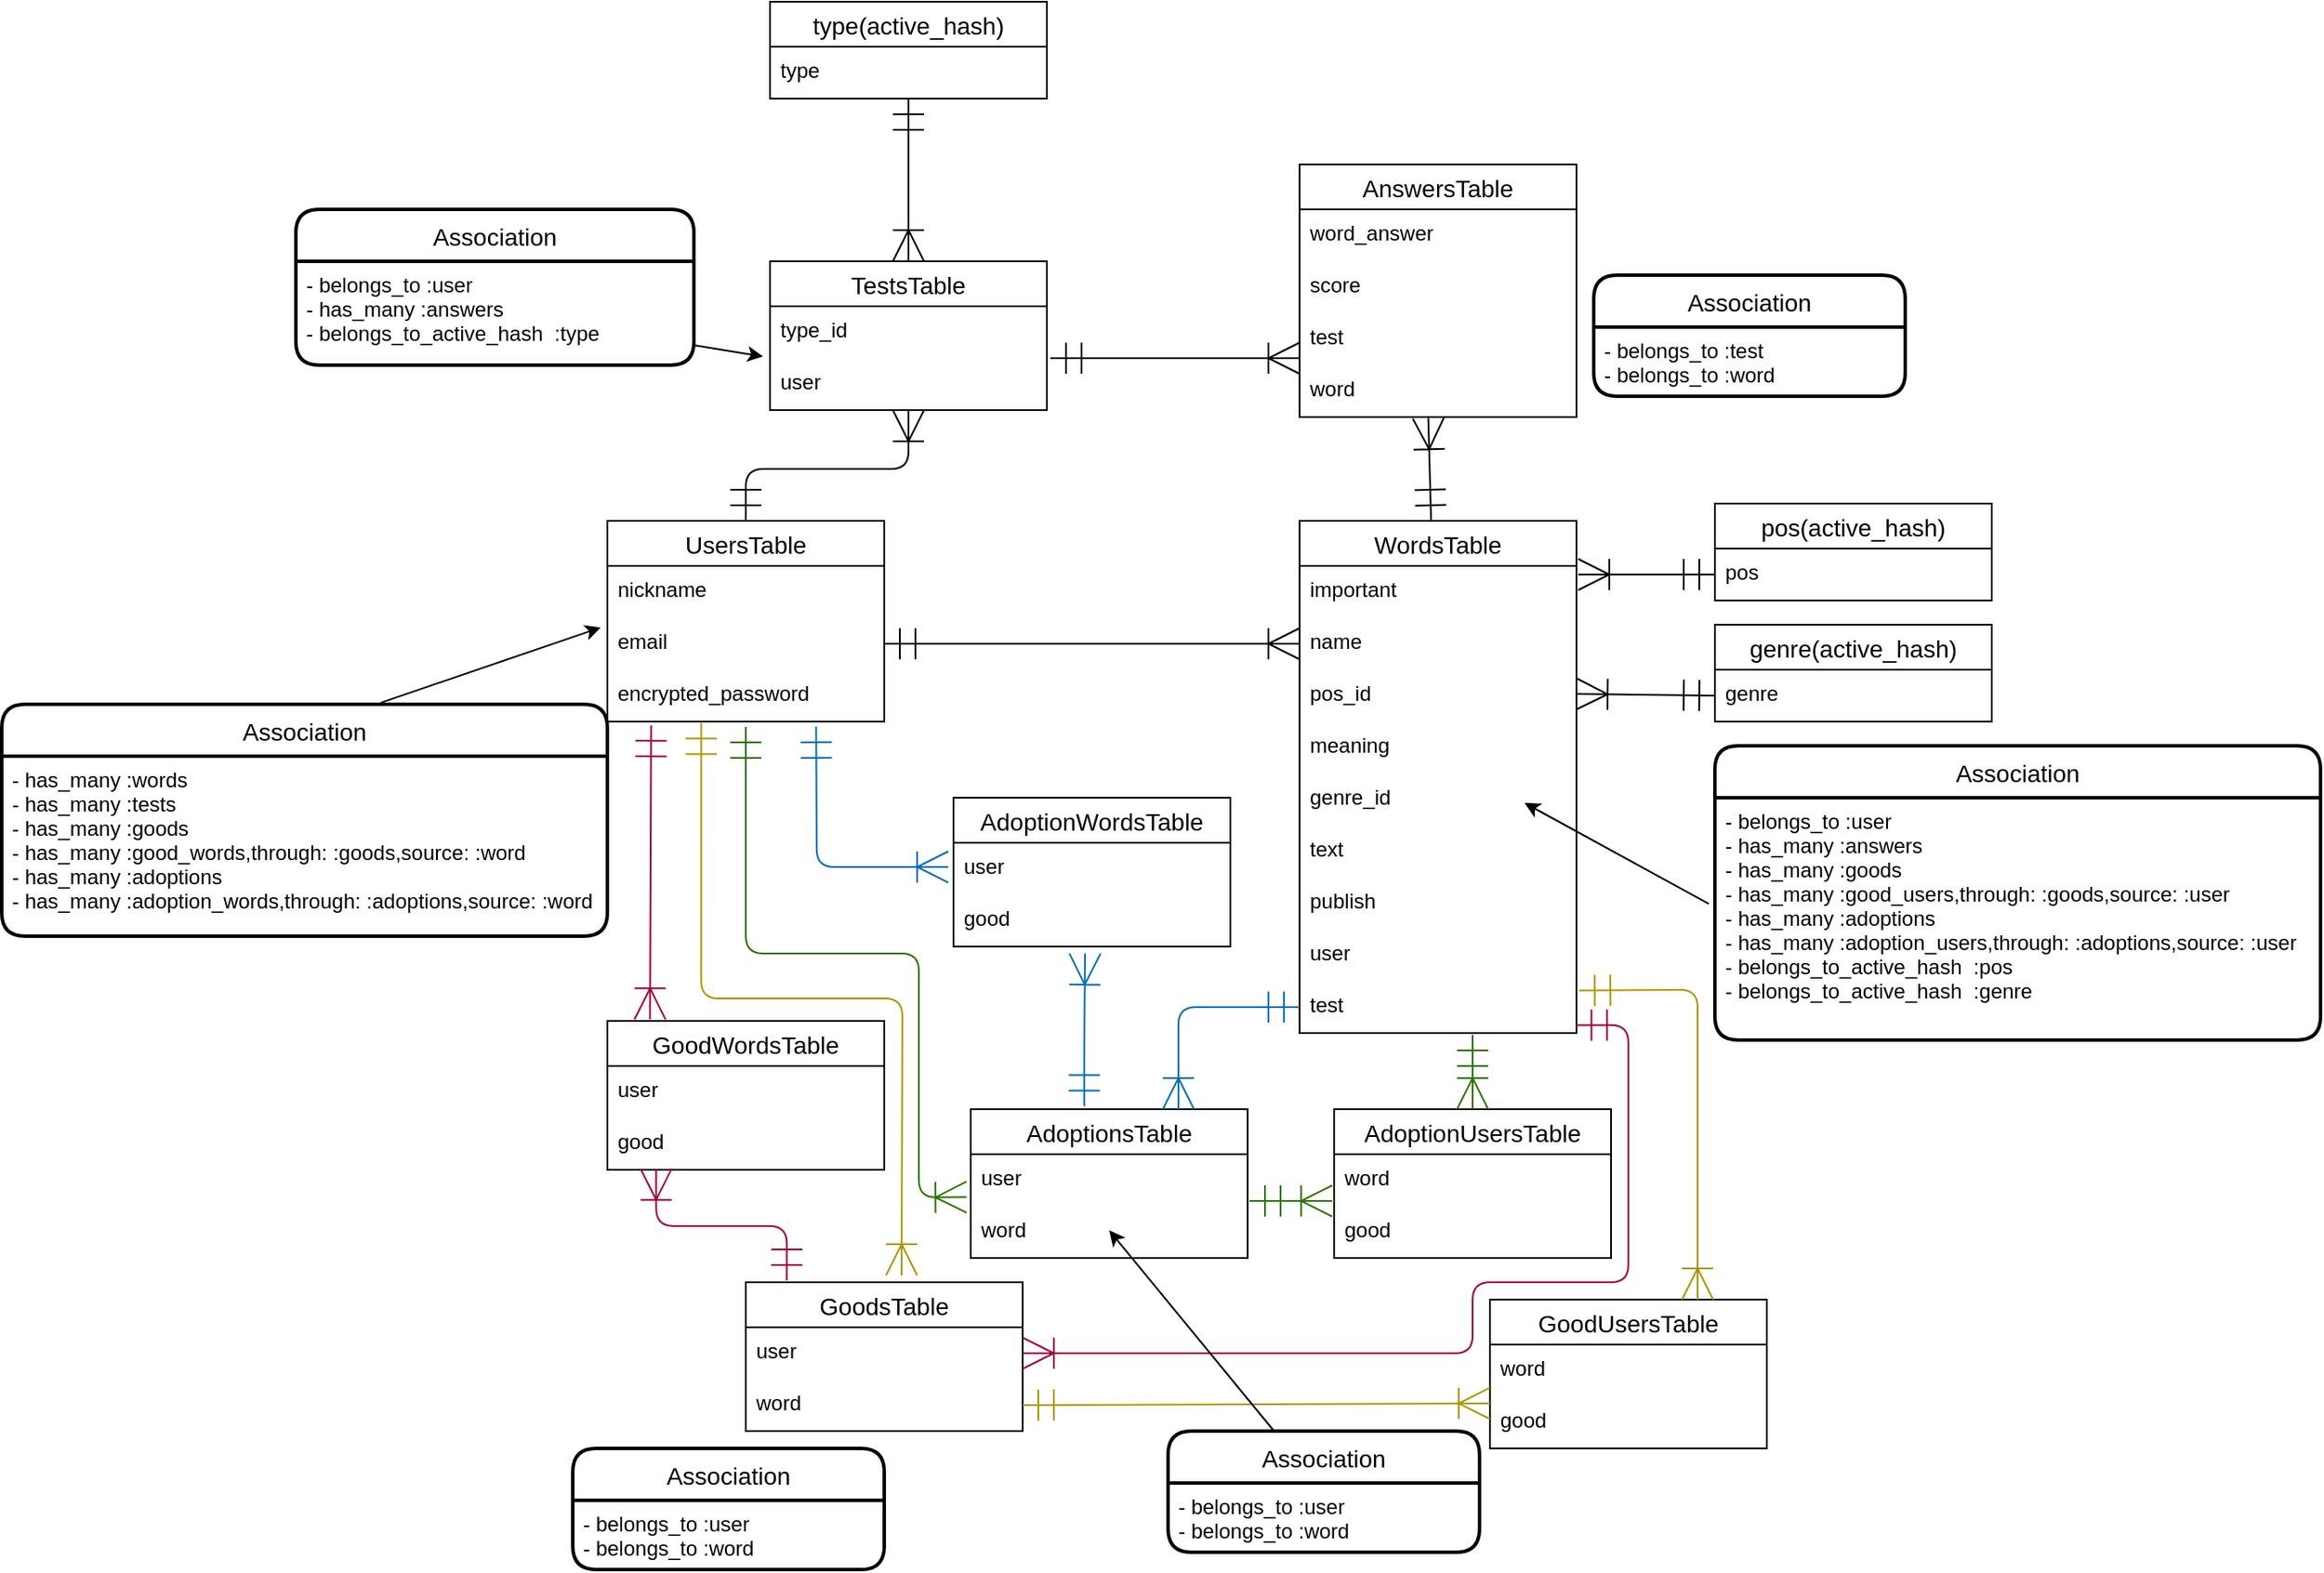 <mxfile>
    <diagram id="oTgvewbKhOO6vjfjppx2" name="ページ1">
        <mxGraphModel dx="925" dy="550" grid="1" gridSize="10" guides="1" tooltips="1" connect="1" arrows="1" fold="1" page="1" pageScale="1" pageWidth="827" pageHeight="1169" math="0" shadow="0">
            <root>
                <mxCell id="0"/>
                <mxCell id="1" parent="0"/>
                <mxCell id="2" value="UsersTable" style="swimlane;fontStyle=0;childLayout=stackLayout;horizontal=1;startSize=26;horizontalStack=0;resizeParent=1;resizeParentMax=0;resizeLast=0;collapsible=1;marginBottom=0;align=center;fontSize=14;" parent="1" vertex="1">
                    <mxGeometry x="470" y="350" width="160" height="116" as="geometry"/>
                </mxCell>
                <mxCell id="3" value="nickname" style="text;strokeColor=none;fillColor=none;spacingLeft=4;spacingRight=4;overflow=hidden;rotatable=0;points=[[0,0.5],[1,0.5]];portConstraint=eastwest;fontSize=12;" parent="2" vertex="1">
                    <mxGeometry y="26" width="160" height="30" as="geometry"/>
                </mxCell>
                <mxCell id="4" value="email" style="text;strokeColor=none;fillColor=none;spacingLeft=4;spacingRight=4;overflow=hidden;rotatable=0;points=[[0,0.5],[1,0.5]];portConstraint=eastwest;fontSize=12;" parent="2" vertex="1">
                    <mxGeometry y="56" width="160" height="30" as="geometry"/>
                </mxCell>
                <mxCell id="5" value="encrypted_password" style="text;strokeColor=none;fillColor=none;spacingLeft=4;spacingRight=4;overflow=hidden;rotatable=0;points=[[0,0.5],[1,0.5]];portConstraint=eastwest;fontSize=12;" parent="2" vertex="1">
                    <mxGeometry y="86" width="160" height="30" as="geometry"/>
                </mxCell>
                <mxCell id="6" value="GoodsTable" style="swimlane;fontStyle=0;childLayout=stackLayout;horizontal=1;startSize=26;horizontalStack=0;resizeParent=1;resizeParentMax=0;resizeLast=0;collapsible=1;marginBottom=0;align=center;fontSize=14;" parent="1" vertex="1">
                    <mxGeometry x="550" y="790" width="160" height="86" as="geometry"/>
                </mxCell>
                <mxCell id="7" value="user" style="text;strokeColor=none;fillColor=none;spacingLeft=4;spacingRight=4;overflow=hidden;rotatable=0;points=[[0,0.5],[1,0.5]];portConstraint=eastwest;fontSize=12;" parent="6" vertex="1">
                    <mxGeometry y="26" width="160" height="30" as="geometry"/>
                </mxCell>
                <mxCell id="8" value="word" style="text;strokeColor=none;fillColor=none;spacingLeft=4;spacingRight=4;overflow=hidden;rotatable=0;points=[[0,0.5],[1,0.5]];portConstraint=eastwest;fontSize=12;" parent="6" vertex="1">
                    <mxGeometry y="56" width="160" height="30" as="geometry"/>
                </mxCell>
                <mxCell id="10" value="WordsTable" style="swimlane;fontStyle=0;childLayout=stackLayout;horizontal=1;startSize=26;horizontalStack=0;resizeParent=1;resizeParentMax=0;resizeLast=0;collapsible=1;marginBottom=0;align=center;fontSize=14;" parent="1" vertex="1">
                    <mxGeometry x="870" y="350" width="160" height="296" as="geometry"/>
                </mxCell>
                <mxCell id="15" value="important" style="text;strokeColor=none;fillColor=none;spacingLeft=4;spacingRight=4;overflow=hidden;rotatable=0;points=[[0,0.5],[1,0.5]];portConstraint=eastwest;fontSize=12;" parent="10" vertex="1">
                    <mxGeometry y="26" width="160" height="30" as="geometry"/>
                </mxCell>
                <mxCell id="11" value="name" style="text;strokeColor=none;fillColor=none;spacingLeft=4;spacingRight=4;overflow=hidden;rotatable=0;points=[[0,0.5],[1,0.5]];portConstraint=eastwest;fontSize=12;" parent="10" vertex="1">
                    <mxGeometry y="56" width="160" height="30" as="geometry"/>
                </mxCell>
                <mxCell id="16" value="pos_id" style="text;strokeColor=none;fillColor=none;spacingLeft=4;spacingRight=4;overflow=hidden;rotatable=0;points=[[0,0.5],[1,0.5]];portConstraint=eastwest;fontSize=12;" parent="10" vertex="1">
                    <mxGeometry y="86" width="160" height="30" as="geometry"/>
                </mxCell>
                <mxCell id="12" value="meaning" style="text;strokeColor=none;fillColor=none;spacingLeft=4;spacingRight=4;overflow=hidden;rotatable=0;points=[[0,0.5],[1,0.5]];portConstraint=eastwest;fontSize=12;" parent="10" vertex="1">
                    <mxGeometry y="116" width="160" height="30" as="geometry"/>
                </mxCell>
                <mxCell id="14" value="genre_id" style="text;strokeColor=none;fillColor=none;spacingLeft=4;spacingRight=4;overflow=hidden;rotatable=0;points=[[0,0.5],[1,0.5]];portConstraint=eastwest;fontSize=12;" parent="10" vertex="1">
                    <mxGeometry y="146" width="160" height="30" as="geometry"/>
                </mxCell>
                <mxCell id="13" value="text" style="text;strokeColor=none;fillColor=none;spacingLeft=4;spacingRight=4;overflow=hidden;rotatable=0;points=[[0,0.5],[1,0.5]];portConstraint=eastwest;fontSize=12;" parent="10" vertex="1">
                    <mxGeometry y="176" width="160" height="30" as="geometry"/>
                </mxCell>
                <mxCell id="103" value="" style="endArrow=classic;html=1;exitX=-0.01;exitY=0.438;exitDx=0;exitDy=0;exitPerimeter=0;" parent="10" source="61" edge="1">
                    <mxGeometry width="50" height="50" relative="1" as="geometry">
                        <mxPoint x="230" y="220" as="sourcePoint"/>
                        <mxPoint x="130" y="163" as="targetPoint"/>
                    </mxGeometry>
                </mxCell>
                <mxCell id="17" value="publish" style="text;strokeColor=none;fillColor=none;spacingLeft=4;spacingRight=4;overflow=hidden;rotatable=0;points=[[0,0.5],[1,0.5]];portConstraint=eastwest;fontSize=12;" parent="10" vertex="1">
                    <mxGeometry y="206" width="160" height="30" as="geometry"/>
                </mxCell>
                <mxCell id="34" value="user" style="text;strokeColor=none;fillColor=none;spacingLeft=4;spacingRight=4;overflow=hidden;rotatable=0;points=[[0,0.5],[1,0.5]];portConstraint=eastwest;fontSize=12;" parent="10" vertex="1">
                    <mxGeometry y="236" width="160" height="30" as="geometry"/>
                </mxCell>
                <mxCell id="73" value="test" style="text;strokeColor=none;fillColor=none;spacingLeft=4;spacingRight=4;overflow=hidden;rotatable=0;points=[[0,0.5],[1,0.5]];portConstraint=eastwest;fontSize=12;" parent="10" vertex="1">
                    <mxGeometry y="266" width="160" height="30" as="geometry"/>
                </mxCell>
                <mxCell id="18" value="GoodWordsTable" style="swimlane;fontStyle=0;childLayout=stackLayout;horizontal=1;startSize=26;horizontalStack=0;resizeParent=1;resizeParentMax=0;resizeLast=0;collapsible=1;marginBottom=0;align=center;fontSize=14;" parent="1" vertex="1">
                    <mxGeometry x="470" y="639" width="160" height="86" as="geometry"/>
                </mxCell>
                <mxCell id="64" value="user" style="text;strokeColor=none;fillColor=none;spacingLeft=4;spacingRight=4;overflow=hidden;rotatable=0;points=[[0,0.5],[1,0.5]];portConstraint=eastwest;fontSize=12;" parent="18" vertex="1">
                    <mxGeometry y="26" width="160" height="30" as="geometry"/>
                </mxCell>
                <mxCell id="63" value="good" style="text;strokeColor=none;fillColor=none;spacingLeft=4;spacingRight=4;overflow=hidden;rotatable=0;points=[[0,0.5],[1,0.5]];portConstraint=eastwest;fontSize=12;" parent="18" vertex="1">
                    <mxGeometry y="56" width="160" height="30" as="geometry"/>
                </mxCell>
                <mxCell id="21" value="GoodUsersTable" style="swimlane;fontStyle=0;childLayout=stackLayout;horizontal=1;startSize=26;horizontalStack=0;resizeParent=1;resizeParentMax=0;resizeLast=0;collapsible=1;marginBottom=0;align=center;fontSize=14;" parent="1" vertex="1">
                    <mxGeometry x="980" y="800" width="160" height="86" as="geometry"/>
                </mxCell>
                <mxCell id="65" value="word" style="text;strokeColor=none;fillColor=none;spacingLeft=4;spacingRight=4;overflow=hidden;rotatable=0;points=[[0,0.5],[1,0.5]];portConstraint=eastwest;fontSize=12;" parent="21" vertex="1">
                    <mxGeometry y="26" width="160" height="30" as="geometry"/>
                </mxCell>
                <mxCell id="66" value="good" style="text;strokeColor=none;fillColor=none;spacingLeft=4;spacingRight=4;overflow=hidden;rotatable=0;points=[[0,0.5],[1,0.5]];portConstraint=eastwest;fontSize=12;" parent="21" vertex="1">
                    <mxGeometry y="56" width="160" height="30" as="geometry"/>
                </mxCell>
                <mxCell id="24" value="pos(active_hash)" style="swimlane;fontStyle=0;childLayout=stackLayout;horizontal=1;startSize=26;horizontalStack=0;resizeParent=1;resizeParentMax=0;resizeLast=0;collapsible=1;marginBottom=0;align=center;fontSize=14;" parent="1" vertex="1">
                    <mxGeometry x="1110" y="340" width="160" height="56" as="geometry"/>
                </mxCell>
                <mxCell id="27" value="pos" style="text;strokeColor=none;fillColor=none;spacingLeft=4;spacingRight=4;overflow=hidden;rotatable=0;points=[[0,0.5],[1,0.5]];portConstraint=eastwest;fontSize=12;" parent="24" vertex="1">
                    <mxGeometry y="26" width="160" height="30" as="geometry"/>
                </mxCell>
                <mxCell id="32" value="genre(active_hash)" style="swimlane;fontStyle=0;childLayout=stackLayout;horizontal=1;startSize=26;horizontalStack=0;resizeParent=1;resizeParentMax=0;resizeLast=0;collapsible=1;marginBottom=0;align=center;fontSize=14;" parent="1" vertex="1">
                    <mxGeometry x="1110" y="410" width="160" height="56" as="geometry"/>
                </mxCell>
                <mxCell id="33" value="genre" style="text;strokeColor=none;fillColor=none;spacingLeft=4;spacingRight=4;overflow=hidden;rotatable=0;points=[[0,0.5],[1,0.5]];portConstraint=eastwest;fontSize=12;" parent="32" vertex="1">
                    <mxGeometry y="26" width="160" height="30" as="geometry"/>
                </mxCell>
                <mxCell id="35" value="" style="fontSize=12;html=1;endArrow=ERoneToMany;startArrow=ERmandOne;entryX=0;entryY=0.5;entryDx=0;entryDy=0;endSize=16;endFill=0;startSize=16;" parent="1" target="11" edge="1">
                    <mxGeometry width="100" height="100" relative="1" as="geometry">
                        <mxPoint x="630" y="421" as="sourcePoint"/>
                        <mxPoint x="730" y="310" as="targetPoint"/>
                        <Array as="points">
                            <mxPoint x="690" y="421"/>
                            <mxPoint x="720" y="421"/>
                            <mxPoint x="760" y="421"/>
                        </Array>
                    </mxGeometry>
                </mxCell>
                <mxCell id="38" value="" style="fontSize=12;html=1;endArrow=ERoneToMany;startArrow=ERmandOne;startSize=16;endSize=16;exitX=0;exitY=0.5;exitDx=0;exitDy=0;" parent="1" source="27" edge="1">
                    <mxGeometry width="100" height="100" relative="1" as="geometry">
                        <mxPoint x="1130" y="320" as="sourcePoint"/>
                        <mxPoint x="1031" y="381" as="targetPoint"/>
                    </mxGeometry>
                </mxCell>
                <mxCell id="39" value="" style="fontSize=12;html=1;endArrow=ERoneToMany;startArrow=ERmandOne;startSize=16;endSize=16;entryX=1;entryY=0.5;entryDx=0;entryDy=0;exitX=0;exitY=0.5;exitDx=0;exitDy=0;" parent="1" source="33" edge="1">
                    <mxGeometry width="100" height="100" relative="1" as="geometry">
                        <mxPoint x="1100" y="450" as="sourcePoint"/>
                        <mxPoint x="1030" y="450" as="targetPoint"/>
                    </mxGeometry>
                </mxCell>
                <mxCell id="40" value="" style="fontSize=12;html=1;endArrow=ERoneToMany;startArrow=ERmandOne;startSize=16;endSize=16;fillColor=#e3c800;strokeColor=#B09500;exitX=1.01;exitY=0.18;exitDx=0;exitDy=0;exitPerimeter=0;entryX=0.75;entryY=0;entryDx=0;entryDy=0;" parent="1" source="73" target="21" edge="1">
                    <mxGeometry width="100" height="100" relative="1" as="geometry">
                        <mxPoint x="970" y="630" as="sourcePoint"/>
                        <mxPoint x="1010" y="800" as="targetPoint"/>
                        <Array as="points">
                            <mxPoint x="1100" y="621"/>
                        </Array>
                    </mxGeometry>
                </mxCell>
                <mxCell id="41" value="" style="fontSize=12;html=1;endArrow=ERoneToMany;startArrow=ERmandOne;startSize=16;endSize=16;fillColor=#e3c800;strokeColor=#B09500;exitX=1;exitY=0.5;exitDx=0;exitDy=0;entryX=0;entryY=0.133;entryDx=0;entryDy=0;entryPerimeter=0;" parent="1" source="8" target="66" edge="1">
                    <mxGeometry width="100" height="100" relative="1" as="geometry">
                        <mxPoint x="849" y="853" as="sourcePoint"/>
                        <mxPoint x="750" y="853" as="targetPoint"/>
                        <Array as="points"/>
                    </mxGeometry>
                </mxCell>
                <mxCell id="42" value="" style="fontSize=12;html=1;endArrow=ERoneToMany;startArrow=ERmandOne;startSize=16;endSize=16;fillColor=#d80073;strokeColor=#A50040;edgeStyle=orthogonalEdgeStyle;entryX=0.176;entryY=0.978;entryDx=0;entryDy=0;entryPerimeter=0;exitX=0.148;exitY=-0.012;exitDx=0;exitDy=0;exitPerimeter=0;" parent="1" source="6" target="63" edge="1">
                    <mxGeometry width="100" height="100" relative="1" as="geometry">
                        <mxPoint x="600" y="779" as="sourcePoint"/>
                        <mxPoint x="500" y="730" as="targetPoint"/>
                    </mxGeometry>
                </mxCell>
                <mxCell id="43" value="" style="fontSize=12;html=1;endArrow=ERoneToMany;startArrow=ERmandOne;startSize=16;endSize=16;entryX=0.154;entryY=-0.01;entryDx=0;entryDy=0;exitX=0.158;exitY=1.069;exitDx=0;exitDy=0;exitPerimeter=0;entryPerimeter=0;fillColor=#d80073;strokeColor=#A50040;" parent="1" source="5" target="18" edge="1">
                    <mxGeometry width="100" height="100" relative="1" as="geometry">
                        <mxPoint x="637" y="550" as="sourcePoint"/>
                        <mxPoint x="530" y="550" as="targetPoint"/>
                    </mxGeometry>
                </mxCell>
                <mxCell id="44" value="TestsTable" style="swimlane;fontStyle=0;childLayout=stackLayout;horizontal=1;startSize=26;horizontalStack=0;resizeParent=1;resizeParentMax=0;resizeLast=0;collapsible=1;marginBottom=0;align=center;fontSize=14;" parent="1" vertex="1">
                    <mxGeometry x="564" y="200" width="160" height="86" as="geometry"/>
                </mxCell>
                <mxCell id="48" value="type_id" style="text;strokeColor=none;fillColor=none;spacingLeft=4;spacingRight=4;overflow=hidden;rotatable=0;points=[[0,0.5],[1,0.5]];portConstraint=eastwest;fontSize=12;" parent="44" vertex="1">
                    <mxGeometry y="26" width="160" height="30" as="geometry"/>
                </mxCell>
                <mxCell id="74" value="user" style="text;strokeColor=none;fillColor=none;spacingLeft=4;spacingRight=4;overflow=hidden;rotatable=0;points=[[0,0.5],[1,0.5]];portConstraint=eastwest;fontSize=12;" parent="44" vertex="1">
                    <mxGeometry y="56" width="160" height="30" as="geometry"/>
                </mxCell>
                <mxCell id="49" value="type(active_hash)" style="swimlane;fontStyle=0;childLayout=stackLayout;horizontal=1;startSize=26;horizontalStack=0;resizeParent=1;resizeParentMax=0;resizeLast=0;collapsible=1;marginBottom=0;align=center;fontSize=14;" parent="1" vertex="1">
                    <mxGeometry x="564" y="50" width="160" height="56" as="geometry"/>
                </mxCell>
                <mxCell id="50" value="type" style="text;strokeColor=none;fillColor=none;spacingLeft=4;spacingRight=4;overflow=hidden;rotatable=0;points=[[0,0.5],[1,0.5]];portConstraint=eastwest;fontSize=12;" parent="49" vertex="1">
                    <mxGeometry y="26" width="160" height="30" as="geometry"/>
                </mxCell>
                <mxCell id="53" value="" style="fontSize=12;html=1;endArrow=ERoneToMany;startArrow=ERmandOne;startSize=16;endSize=16;edgeStyle=orthogonalEdgeStyle;exitX=0.5;exitY=0;exitDx=0;exitDy=0;" parent="1" source="2" target="74" edge="1">
                    <mxGeometry width="100" height="100" relative="1" as="geometry">
                        <mxPoint x="610" y="280" as="sourcePoint"/>
                        <mxPoint x="640" y="300" as="targetPoint"/>
                        <Array as="points">
                            <mxPoint x="550" y="320"/>
                            <mxPoint x="644" y="320"/>
                        </Array>
                    </mxGeometry>
                </mxCell>
                <mxCell id="55" value="Association" style="swimlane;childLayout=stackLayout;horizontal=1;startSize=30;horizontalStack=0;rounded=1;fontSize=14;fontStyle=0;strokeWidth=2;resizeParent=0;resizeLast=1;shadow=0;dashed=0;align=center;" parent="1" vertex="1">
                    <mxGeometry x="120" y="456" width="350" height="134" as="geometry"/>
                </mxCell>
                <mxCell id="56" value="- has_many :words&#10;- has_many :tests&#10;- has_many :goods&#10;- has_many :good_words,through: :goods,source: :word&#10;- has_many :adoptions&#10;- has_many :adoption_words,through: :adoptions,source: :word&#10;" style="align=left;strokeColor=none;fillColor=none;spacingLeft=4;fontSize=12;verticalAlign=top;resizable=0;rotatable=0;part=1;" parent="55" vertex="1">
                    <mxGeometry y="30" width="350" height="104" as="geometry"/>
                </mxCell>
                <mxCell id="58" value="" style="fontSize=12;html=1;endArrow=ERoneToMany;startArrow=ERmandOne;startSize=16;endSize=16;exitX=0.339;exitY=1.023;exitDx=0;exitDy=0;exitPerimeter=0;startFill=0;edgeStyle=orthogonalEdgeStyle;fillColor=#e3c800;strokeColor=#B09500;" parent="1" source="5" edge="1">
                    <mxGeometry width="100" height="100" relative="1" as="geometry">
                        <mxPoint x="530" y="540" as="sourcePoint"/>
                        <mxPoint x="640" y="786" as="targetPoint"/>
                    </mxGeometry>
                </mxCell>
                <mxCell id="59" value="" style="fontSize=12;html=1;endArrow=ERoneToMany;startArrow=ERmandOne;startSize=16;endSize=16;edgeStyle=orthogonalEdgeStyle;fillColor=#d80073;strokeColor=#A50040;exitX=0.998;exitY=0.847;exitDx=0;exitDy=0;exitPerimeter=0;entryX=1;entryY=0.5;entryDx=0;entryDy=0;" parent="1" source="73" target="7" edge="1">
                    <mxGeometry width="100" height="100" relative="1" as="geometry">
                        <mxPoint x="1060" y="646" as="sourcePoint"/>
                        <mxPoint x="710" y="819" as="targetPoint"/>
                        <Array as="points">
                            <mxPoint x="1060" y="641"/>
                            <mxPoint x="1060" y="790"/>
                            <mxPoint x="970" y="790"/>
                            <mxPoint x="970" y="831"/>
                        </Array>
                    </mxGeometry>
                </mxCell>
                <mxCell id="60" value="Association" style="swimlane;childLayout=stackLayout;horizontal=1;startSize=30;horizontalStack=0;rounded=1;fontSize=14;fontStyle=0;strokeWidth=2;resizeParent=0;resizeLast=1;shadow=0;dashed=0;align=center;labelBackgroundColor=none;" parent="1" vertex="1">
                    <mxGeometry x="1110" y="480" width="350" height="170" as="geometry"/>
                </mxCell>
                <mxCell id="61" value="- belongs_to :user&#10;- has_many :answers&#10;- has_many :goods&#10;- has_many :good_users,through: :goods,source: :user&#10;- has_many :adoptions&#10;- has_many :adoption_users,through: :adoptions,source: :user&#10;- belongs_to_active_hash  :pos&#10;- belongs_to_active_hash  :genre" style="align=left;strokeColor=none;fillColor=none;spacingLeft=4;fontSize=12;verticalAlign=top;resizable=0;rotatable=0;part=1;labelBackgroundColor=none;" parent="60" vertex="1">
                    <mxGeometry y="30" width="350" height="140" as="geometry"/>
                </mxCell>
                <mxCell id="68" value="Association" style="swimlane;childLayout=stackLayout;horizontal=1;startSize=30;horizontalStack=0;rounded=1;fontSize=14;fontStyle=0;strokeWidth=2;resizeParent=0;resizeLast=1;shadow=0;dashed=0;align=center;labelBackgroundColor=none;" parent="1" vertex="1">
                    <mxGeometry x="450" y="886" width="180" height="70" as="geometry"/>
                </mxCell>
                <mxCell id="69" value="- belongs_to :user&#10;- belongs_to :word" style="align=left;strokeColor=none;fillColor=none;spacingLeft=4;fontSize=12;verticalAlign=top;resizable=0;rotatable=0;part=1;labelBackgroundColor=none;" parent="68" vertex="1">
                    <mxGeometry y="30" width="180" height="40" as="geometry"/>
                </mxCell>
                <mxCell id="70" value="Association" style="swimlane;childLayout=stackLayout;horizontal=1;startSize=30;horizontalStack=0;rounded=1;fontSize=14;fontStyle=0;strokeWidth=2;resizeParent=0;resizeLast=1;shadow=0;dashed=0;align=center;labelBackgroundColor=none;" parent="1" vertex="1">
                    <mxGeometry x="290" y="170" width="230" height="90" as="geometry"/>
                </mxCell>
                <mxCell id="71" value="- belongs_to :user&#10;- has_many :answers&#10;- belongs_to_active_hash  :type" style="align=left;strokeColor=none;fillColor=none;spacingLeft=4;fontSize=12;verticalAlign=top;resizable=0;rotatable=0;part=1;labelBackgroundColor=none;" parent="70" vertex="1">
                    <mxGeometry y="30" width="230" height="60" as="geometry"/>
                </mxCell>
                <mxCell id="75" value="AnswersTable" style="swimlane;fontStyle=0;childLayout=stackLayout;horizontal=1;startSize=26;horizontalStack=0;resizeParent=1;resizeParentMax=0;resizeLast=0;collapsible=1;marginBottom=0;align=center;fontSize=14;" parent="1" vertex="1">
                    <mxGeometry x="870" y="144" width="160" height="146" as="geometry"/>
                </mxCell>
                <mxCell id="77" value="word_answer" style="text;strokeColor=none;fillColor=none;spacingLeft=4;spacingRight=4;overflow=hidden;rotatable=0;points=[[0,0.5],[1,0.5]];portConstraint=eastwest;fontSize=12;" parent="75" vertex="1">
                    <mxGeometry y="26" width="160" height="30" as="geometry"/>
                </mxCell>
                <mxCell id="78" value="score" style="text;strokeColor=none;fillColor=none;spacingLeft=4;spacingRight=4;overflow=hidden;rotatable=0;points=[[0,0.5],[1,0.5]];portConstraint=eastwest;fontSize=12;" parent="75" vertex="1">
                    <mxGeometry y="56" width="160" height="30" as="geometry"/>
                </mxCell>
                <mxCell id="79" value="test" style="text;strokeColor=none;fillColor=none;spacingLeft=4;spacingRight=4;overflow=hidden;rotatable=0;points=[[0,0.5],[1,0.5]];portConstraint=eastwest;fontSize=12;" parent="75" vertex="1">
                    <mxGeometry y="86" width="160" height="30" as="geometry"/>
                </mxCell>
                <mxCell id="118" value="word" style="text;strokeColor=none;fillColor=none;spacingLeft=4;spacingRight=4;overflow=hidden;rotatable=0;points=[[0,0.5],[1,0.5]];portConstraint=eastwest;fontSize=12;" vertex="1" parent="75">
                    <mxGeometry y="116" width="160" height="30" as="geometry"/>
                </mxCell>
                <mxCell id="85" value="AdoptionsTable" style="swimlane;fontStyle=0;childLayout=stackLayout;horizontal=1;startSize=26;horizontalStack=0;resizeParent=1;resizeParentMax=0;resizeLast=0;collapsible=1;marginBottom=0;align=center;fontSize=14;" parent="1" vertex="1">
                    <mxGeometry x="680" y="690" width="160" height="86" as="geometry"/>
                </mxCell>
                <mxCell id="86" value="user" style="text;strokeColor=none;fillColor=none;spacingLeft=4;spacingRight=4;overflow=hidden;rotatable=0;points=[[0,0.5],[1,0.5]];portConstraint=eastwest;fontSize=12;" parent="85" vertex="1">
                    <mxGeometry y="26" width="160" height="30" as="geometry"/>
                </mxCell>
                <mxCell id="87" value="word" style="text;strokeColor=none;fillColor=none;spacingLeft=4;spacingRight=4;overflow=hidden;rotatable=0;points=[[0,0.5],[1,0.5]];portConstraint=eastwest;fontSize=12;" parent="85" vertex="1">
                    <mxGeometry y="56" width="160" height="30" as="geometry"/>
                </mxCell>
                <mxCell id="88" value="AdoptionWordsTable" style="swimlane;fontStyle=0;childLayout=stackLayout;horizontal=1;startSize=26;horizontalStack=0;resizeParent=1;resizeParentMax=0;resizeLast=0;collapsible=1;marginBottom=0;align=center;fontSize=14;" parent="1" vertex="1">
                    <mxGeometry x="670" y="510" width="160" height="86" as="geometry"/>
                </mxCell>
                <mxCell id="89" value="user" style="text;strokeColor=none;fillColor=none;spacingLeft=4;spacingRight=4;overflow=hidden;rotatable=0;points=[[0,0.5],[1,0.5]];portConstraint=eastwest;fontSize=12;" parent="88" vertex="1">
                    <mxGeometry y="26" width="160" height="30" as="geometry"/>
                </mxCell>
                <mxCell id="90" value="good" style="text;strokeColor=none;fillColor=none;spacingLeft=4;spacingRight=4;overflow=hidden;rotatable=0;points=[[0,0.5],[1,0.5]];portConstraint=eastwest;fontSize=12;" parent="88" vertex="1">
                    <mxGeometry y="56" width="160" height="30" as="geometry"/>
                </mxCell>
                <mxCell id="91" value="" style="fontSize=12;html=1;endArrow=ERoneToMany;startArrow=ERmandOne;startSize=16;endSize=16;fillColor=#60a917;strokeColor=#2D7600;entryX=-0.015;entryY=0.827;entryDx=0;entryDy=0;entryPerimeter=0;" parent="1" target="86" edge="1">
                    <mxGeometry width="100" height="100" relative="1" as="geometry">
                        <mxPoint x="550" y="469" as="sourcePoint"/>
                        <mxPoint x="670" y="720" as="targetPoint"/>
                        <Array as="points">
                            <mxPoint x="550" y="600"/>
                            <mxPoint x="650" y="600"/>
                            <mxPoint x="650" y="741"/>
                        </Array>
                    </mxGeometry>
                </mxCell>
                <mxCell id="92" value="" style="fontSize=12;html=1;endArrow=ERoneToMany;startArrow=ERmandOne;startSize=16;endSize=16;exitX=0.158;exitY=1.069;exitDx=0;exitDy=0;exitPerimeter=0;fillColor=#1ba1e2;strokeColor=#006EAF;" parent="1" edge="1">
                    <mxGeometry width="100" height="100" relative="1" as="geometry">
                        <mxPoint x="590.64" y="468.93" as="sourcePoint"/>
                        <mxPoint x="667" y="550" as="targetPoint"/>
                        <Array as="points">
                            <mxPoint x="591" y="550"/>
                        </Array>
                    </mxGeometry>
                </mxCell>
                <mxCell id="93" value="" style="fontSize=12;html=1;endArrow=ERoneToMany;startArrow=ERmandOne;startSize=16;endSize=16;fillColor=#1ba1e2;strokeColor=#006EAF;edgeStyle=orthogonalEdgeStyle;exitX=0.41;exitY=-0.021;exitDx=0;exitDy=0;exitPerimeter=0;" parent="1" source="85" edge="1">
                    <mxGeometry width="100" height="100" relative="1" as="geometry">
                        <mxPoint x="710" y="640" as="sourcePoint"/>
                        <mxPoint x="746" y="600" as="targetPoint"/>
                        <Array as="points">
                            <mxPoint x="746" y="650"/>
                            <mxPoint x="746" y="650"/>
                        </Array>
                    </mxGeometry>
                </mxCell>
                <mxCell id="94" value="AdoptionUsersTable" style="swimlane;fontStyle=0;childLayout=stackLayout;horizontal=1;startSize=26;horizontalStack=0;resizeParent=1;resizeParentMax=0;resizeLast=0;collapsible=1;marginBottom=0;align=center;fontSize=14;" parent="1" vertex="1">
                    <mxGeometry x="890" y="690" width="160" height="86" as="geometry"/>
                </mxCell>
                <mxCell id="95" value="word" style="text;strokeColor=none;fillColor=none;spacingLeft=4;spacingRight=4;overflow=hidden;rotatable=0;points=[[0,0.5],[1,0.5]];portConstraint=eastwest;fontSize=12;" parent="94" vertex="1">
                    <mxGeometry y="26" width="160" height="30" as="geometry"/>
                </mxCell>
                <mxCell id="96" value="good" style="text;strokeColor=none;fillColor=none;spacingLeft=4;spacingRight=4;overflow=hidden;rotatable=0;points=[[0,0.5],[1,0.5]];portConstraint=eastwest;fontSize=12;" parent="94" vertex="1">
                    <mxGeometry y="56" width="160" height="30" as="geometry"/>
                </mxCell>
                <mxCell id="97" value="" style="fontSize=12;html=1;endArrow=ERoneToMany;startArrow=ERmandOne;startSize=16;endSize=16;fillColor=#60a917;strokeColor=#2D7600;entryX=-0.007;entryY=0.9;entryDx=0;entryDy=0;entryPerimeter=0;" parent="1" target="95" edge="1">
                    <mxGeometry width="100" height="100" relative="1" as="geometry">
                        <mxPoint x="841" y="743" as="sourcePoint"/>
                        <mxPoint x="880" y="741" as="targetPoint"/>
                        <Array as="points"/>
                    </mxGeometry>
                </mxCell>
                <mxCell id="98" value="" style="fontSize=12;html=1;endArrow=ERoneToMany;startArrow=ERmandOne;startSize=16;endSize=16;fillColor=#60a917;strokeColor=#2D7600;entryX=0.5;entryY=0;entryDx=0;entryDy=0;" parent="1" target="94" edge="1">
                    <mxGeometry width="100" height="100" relative="1" as="geometry">
                        <mxPoint x="970" y="647" as="sourcePoint"/>
                        <mxPoint x="997.88" y="670" as="targetPoint"/>
                        <Array as="points"/>
                    </mxGeometry>
                </mxCell>
                <mxCell id="99" value="" style="fontSize=12;html=1;endArrow=ERoneToMany;startArrow=ERmandOne;startSize=16;endSize=16;fillColor=#1ba1e2;strokeColor=#006EAF;edgeStyle=orthogonalEdgeStyle;exitX=0;exitY=0.5;exitDx=0;exitDy=0;entryX=0.75;entryY=0;entryDx=0;entryDy=0;" parent="1" source="73" target="85" edge="1">
                    <mxGeometry width="100" height="100" relative="1" as="geometry">
                        <mxPoint x="755.6" y="698.194" as="sourcePoint"/>
                        <mxPoint x="800" y="680" as="targetPoint"/>
                        <Array as="points">
                            <mxPoint x="800" y="631"/>
                        </Array>
                    </mxGeometry>
                </mxCell>
                <mxCell id="100" value="Association" style="swimlane;childLayout=stackLayout;horizontal=1;startSize=30;horizontalStack=0;rounded=1;fontSize=14;fontStyle=0;strokeWidth=2;resizeParent=0;resizeLast=1;shadow=0;dashed=0;align=center;labelBackgroundColor=none;" parent="1" vertex="1">
                    <mxGeometry x="794" y="876" width="180" height="70" as="geometry"/>
                </mxCell>
                <mxCell id="101" value="- belongs_to :user&#10;- belongs_to :word" style="align=left;strokeColor=none;fillColor=none;spacingLeft=4;fontSize=12;verticalAlign=top;resizable=0;rotatable=0;part=1;labelBackgroundColor=none;" parent="100" vertex="1">
                    <mxGeometry y="30" width="180" height="40" as="geometry"/>
                </mxCell>
                <mxCell id="102" value="" style="endArrow=classic;html=1;" parent="1" source="100" edge="1">
                    <mxGeometry width="50" height="50" relative="1" as="geometry">
                        <mxPoint x="710" y="810" as="sourcePoint"/>
                        <mxPoint x="760" y="760" as="targetPoint"/>
                    </mxGeometry>
                </mxCell>
                <mxCell id="105" value="" style="fontSize=12;html=1;endArrow=ERoneToMany;startArrow=ERmandOne;startSize=16;endSize=16;" parent="1" source="50" edge="1" target="44">
                    <mxGeometry width="100" height="100" relative="1" as="geometry">
                        <mxPoint x="750" y="130" as="sourcePoint"/>
                        <mxPoint x="724" y="212" as="targetPoint"/>
                    </mxGeometry>
                </mxCell>
                <mxCell id="109" value="" style="fontSize=12;html=1;endArrow=ERoneToMany;startArrow=ERmandOne;startSize=16;endSize=16;" parent="1" edge="1">
                    <mxGeometry width="100" height="100" relative="1" as="geometry">
                        <mxPoint x="726" y="256" as="sourcePoint"/>
                        <mxPoint x="870" y="256" as="targetPoint"/>
                        <Array as="points">
                            <mxPoint x="743" y="256"/>
                        </Array>
                    </mxGeometry>
                </mxCell>
                <mxCell id="112" value="" style="fontSize=12;html=1;endArrow=ERoneToMany;startArrow=ERmandOne;startSize=16;endSize=16;entryX=0.465;entryY=1.02;entryDx=0;entryDy=0;entryPerimeter=0;" parent="1" target="118" edge="1">
                    <mxGeometry width="100" height="100" relative="1" as="geometry">
                        <mxPoint x="946" y="350" as="sourcePoint"/>
                        <mxPoint x="946" y="300" as="targetPoint"/>
                    </mxGeometry>
                </mxCell>
                <mxCell id="114" value="" style="endArrow=classic;html=1;" parent="1" source="71" edge="1">
                    <mxGeometry width="50" height="50" relative="1" as="geometry">
                        <mxPoint x="430" y="330" as="sourcePoint"/>
                        <mxPoint x="560" y="255" as="targetPoint"/>
                    </mxGeometry>
                </mxCell>
                <mxCell id="115" value="" style="endArrow=classic;html=1;exitX=0.626;exitY=-0.007;exitDx=0;exitDy=0;exitPerimeter=0;entryX=-0.024;entryY=0.187;entryDx=0;entryDy=0;entryPerimeter=0;" parent="1" source="55" target="4" edge="1">
                    <mxGeometry width="50" height="50" relative="1" as="geometry">
                        <mxPoint x="400" y="440" as="sourcePoint"/>
                        <mxPoint x="460" y="420" as="targetPoint"/>
                    </mxGeometry>
                </mxCell>
                <mxCell id="116" value="Association" style="swimlane;childLayout=stackLayout;horizontal=1;startSize=30;horizontalStack=0;rounded=1;fontSize=14;fontStyle=0;strokeWidth=2;resizeParent=0;resizeLast=1;shadow=0;dashed=0;align=center;labelBackgroundColor=none;" parent="1" vertex="1">
                    <mxGeometry x="1040" y="208" width="180" height="70" as="geometry"/>
                </mxCell>
                <mxCell id="117" value="- belongs_to :test&#10;- belongs_to :word" style="align=left;strokeColor=none;fillColor=none;spacingLeft=4;fontSize=12;verticalAlign=top;resizable=0;rotatable=0;part=1;labelBackgroundColor=none;" parent="116" vertex="1">
                    <mxGeometry y="30" width="180" height="40" as="geometry"/>
                </mxCell>
            </root>
        </mxGraphModel>
    </diagram>
</mxfile>